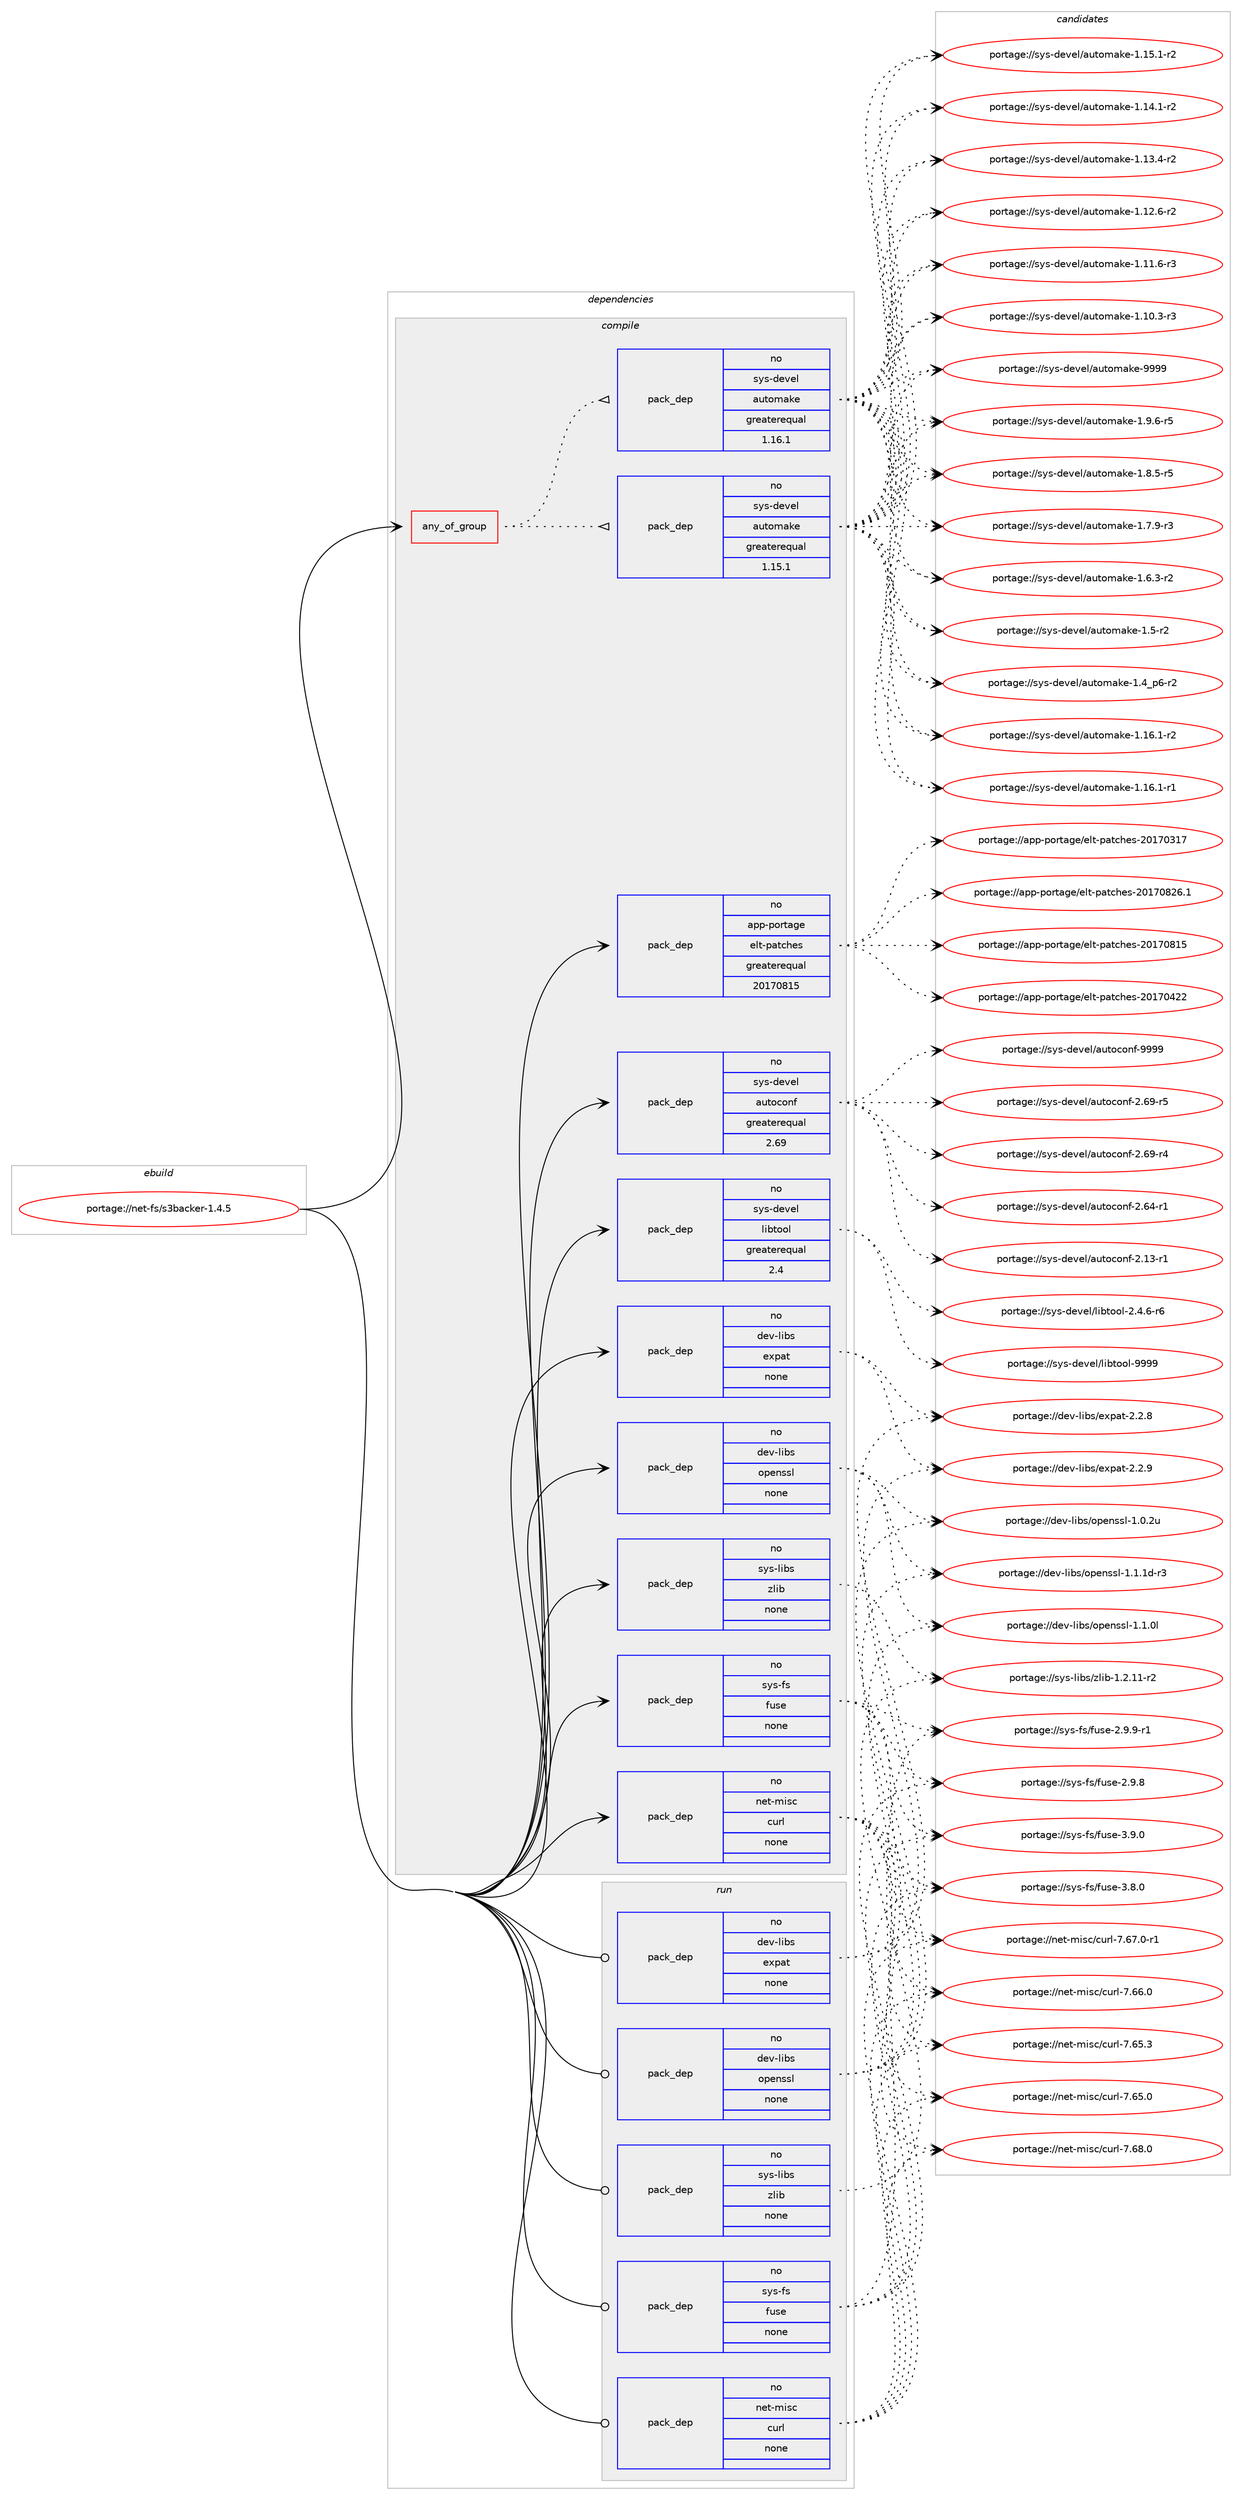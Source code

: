 digraph prolog {

# *************
# Graph options
# *************

newrank=true;
concentrate=true;
compound=true;
graph [rankdir=LR,fontname=Helvetica,fontsize=10,ranksep=1.5];#, ranksep=2.5, nodesep=0.2];
edge  [arrowhead=vee];
node  [fontname=Helvetica,fontsize=10];

# **********
# The ebuild
# **********

subgraph cluster_leftcol {
color=gray;
rank=same;
label=<<i>ebuild</i>>;
id [label="portage://net-fs/s3backer-1.4.5", color=red, width=4, href="../net-fs/s3backer-1.4.5.svg"];
}

# ****************
# The dependencies
# ****************

subgraph cluster_midcol {
color=gray;
label=<<i>dependencies</i>>;
subgraph cluster_compile {
fillcolor="#eeeeee";
style=filled;
label=<<i>compile</i>>;
subgraph any1535 {
dependency85887 [label=<<TABLE BORDER="0" CELLBORDER="1" CELLSPACING="0" CELLPADDING="4"><TR><TD CELLPADDING="10">any_of_group</TD></TR></TABLE>>, shape=none, color=red];subgraph pack65848 {
dependency85888 [label=<<TABLE BORDER="0" CELLBORDER="1" CELLSPACING="0" CELLPADDING="4" WIDTH="220"><TR><TD ROWSPAN="6" CELLPADDING="30">pack_dep</TD></TR><TR><TD WIDTH="110">no</TD></TR><TR><TD>sys-devel</TD></TR><TR><TD>automake</TD></TR><TR><TD>greaterequal</TD></TR><TR><TD>1.16.1</TD></TR></TABLE>>, shape=none, color=blue];
}
dependency85887:e -> dependency85888:w [weight=20,style="dotted",arrowhead="oinv"];
subgraph pack65849 {
dependency85889 [label=<<TABLE BORDER="0" CELLBORDER="1" CELLSPACING="0" CELLPADDING="4" WIDTH="220"><TR><TD ROWSPAN="6" CELLPADDING="30">pack_dep</TD></TR><TR><TD WIDTH="110">no</TD></TR><TR><TD>sys-devel</TD></TR><TR><TD>automake</TD></TR><TR><TD>greaterequal</TD></TR><TR><TD>1.15.1</TD></TR></TABLE>>, shape=none, color=blue];
}
dependency85887:e -> dependency85889:w [weight=20,style="dotted",arrowhead="oinv"];
}
id:e -> dependency85887:w [weight=20,style="solid",arrowhead="vee"];
subgraph pack65850 {
dependency85890 [label=<<TABLE BORDER="0" CELLBORDER="1" CELLSPACING="0" CELLPADDING="4" WIDTH="220"><TR><TD ROWSPAN="6" CELLPADDING="30">pack_dep</TD></TR><TR><TD WIDTH="110">no</TD></TR><TR><TD>app-portage</TD></TR><TR><TD>elt-patches</TD></TR><TR><TD>greaterequal</TD></TR><TR><TD>20170815</TD></TR></TABLE>>, shape=none, color=blue];
}
id:e -> dependency85890:w [weight=20,style="solid",arrowhead="vee"];
subgraph pack65851 {
dependency85891 [label=<<TABLE BORDER="0" CELLBORDER="1" CELLSPACING="0" CELLPADDING="4" WIDTH="220"><TR><TD ROWSPAN="6" CELLPADDING="30">pack_dep</TD></TR><TR><TD WIDTH="110">no</TD></TR><TR><TD>dev-libs</TD></TR><TR><TD>expat</TD></TR><TR><TD>none</TD></TR><TR><TD></TD></TR></TABLE>>, shape=none, color=blue];
}
id:e -> dependency85891:w [weight=20,style="solid",arrowhead="vee"];
subgraph pack65852 {
dependency85892 [label=<<TABLE BORDER="0" CELLBORDER="1" CELLSPACING="0" CELLPADDING="4" WIDTH="220"><TR><TD ROWSPAN="6" CELLPADDING="30">pack_dep</TD></TR><TR><TD WIDTH="110">no</TD></TR><TR><TD>dev-libs</TD></TR><TR><TD>openssl</TD></TR><TR><TD>none</TD></TR><TR><TD></TD></TR></TABLE>>, shape=none, color=blue];
}
id:e -> dependency85892:w [weight=20,style="solid",arrowhead="vee"];
subgraph pack65853 {
dependency85893 [label=<<TABLE BORDER="0" CELLBORDER="1" CELLSPACING="0" CELLPADDING="4" WIDTH="220"><TR><TD ROWSPAN="6" CELLPADDING="30">pack_dep</TD></TR><TR><TD WIDTH="110">no</TD></TR><TR><TD>net-misc</TD></TR><TR><TD>curl</TD></TR><TR><TD>none</TD></TR><TR><TD></TD></TR></TABLE>>, shape=none, color=blue];
}
id:e -> dependency85893:w [weight=20,style="solid",arrowhead="vee"];
subgraph pack65854 {
dependency85894 [label=<<TABLE BORDER="0" CELLBORDER="1" CELLSPACING="0" CELLPADDING="4" WIDTH="220"><TR><TD ROWSPAN="6" CELLPADDING="30">pack_dep</TD></TR><TR><TD WIDTH="110">no</TD></TR><TR><TD>sys-devel</TD></TR><TR><TD>autoconf</TD></TR><TR><TD>greaterequal</TD></TR><TR><TD>2.69</TD></TR></TABLE>>, shape=none, color=blue];
}
id:e -> dependency85894:w [weight=20,style="solid",arrowhead="vee"];
subgraph pack65855 {
dependency85895 [label=<<TABLE BORDER="0" CELLBORDER="1" CELLSPACING="0" CELLPADDING="4" WIDTH="220"><TR><TD ROWSPAN="6" CELLPADDING="30">pack_dep</TD></TR><TR><TD WIDTH="110">no</TD></TR><TR><TD>sys-devel</TD></TR><TR><TD>libtool</TD></TR><TR><TD>greaterequal</TD></TR><TR><TD>2.4</TD></TR></TABLE>>, shape=none, color=blue];
}
id:e -> dependency85895:w [weight=20,style="solid",arrowhead="vee"];
subgraph pack65856 {
dependency85896 [label=<<TABLE BORDER="0" CELLBORDER="1" CELLSPACING="0" CELLPADDING="4" WIDTH="220"><TR><TD ROWSPAN="6" CELLPADDING="30">pack_dep</TD></TR><TR><TD WIDTH="110">no</TD></TR><TR><TD>sys-fs</TD></TR><TR><TD>fuse</TD></TR><TR><TD>none</TD></TR><TR><TD></TD></TR></TABLE>>, shape=none, color=blue];
}
id:e -> dependency85896:w [weight=20,style="solid",arrowhead="vee"];
subgraph pack65857 {
dependency85897 [label=<<TABLE BORDER="0" CELLBORDER="1" CELLSPACING="0" CELLPADDING="4" WIDTH="220"><TR><TD ROWSPAN="6" CELLPADDING="30">pack_dep</TD></TR><TR><TD WIDTH="110">no</TD></TR><TR><TD>sys-libs</TD></TR><TR><TD>zlib</TD></TR><TR><TD>none</TD></TR><TR><TD></TD></TR></TABLE>>, shape=none, color=blue];
}
id:e -> dependency85897:w [weight=20,style="solid",arrowhead="vee"];
}
subgraph cluster_compileandrun {
fillcolor="#eeeeee";
style=filled;
label=<<i>compile and run</i>>;
}
subgraph cluster_run {
fillcolor="#eeeeee";
style=filled;
label=<<i>run</i>>;
subgraph pack65858 {
dependency85898 [label=<<TABLE BORDER="0" CELLBORDER="1" CELLSPACING="0" CELLPADDING="4" WIDTH="220"><TR><TD ROWSPAN="6" CELLPADDING="30">pack_dep</TD></TR><TR><TD WIDTH="110">no</TD></TR><TR><TD>dev-libs</TD></TR><TR><TD>expat</TD></TR><TR><TD>none</TD></TR><TR><TD></TD></TR></TABLE>>, shape=none, color=blue];
}
id:e -> dependency85898:w [weight=20,style="solid",arrowhead="odot"];
subgraph pack65859 {
dependency85899 [label=<<TABLE BORDER="0" CELLBORDER="1" CELLSPACING="0" CELLPADDING="4" WIDTH="220"><TR><TD ROWSPAN="6" CELLPADDING="30">pack_dep</TD></TR><TR><TD WIDTH="110">no</TD></TR><TR><TD>dev-libs</TD></TR><TR><TD>openssl</TD></TR><TR><TD>none</TD></TR><TR><TD></TD></TR></TABLE>>, shape=none, color=blue];
}
id:e -> dependency85899:w [weight=20,style="solid",arrowhead="odot"];
subgraph pack65860 {
dependency85900 [label=<<TABLE BORDER="0" CELLBORDER="1" CELLSPACING="0" CELLPADDING="4" WIDTH="220"><TR><TD ROWSPAN="6" CELLPADDING="30">pack_dep</TD></TR><TR><TD WIDTH="110">no</TD></TR><TR><TD>net-misc</TD></TR><TR><TD>curl</TD></TR><TR><TD>none</TD></TR><TR><TD></TD></TR></TABLE>>, shape=none, color=blue];
}
id:e -> dependency85900:w [weight=20,style="solid",arrowhead="odot"];
subgraph pack65861 {
dependency85901 [label=<<TABLE BORDER="0" CELLBORDER="1" CELLSPACING="0" CELLPADDING="4" WIDTH="220"><TR><TD ROWSPAN="6" CELLPADDING="30">pack_dep</TD></TR><TR><TD WIDTH="110">no</TD></TR><TR><TD>sys-fs</TD></TR><TR><TD>fuse</TD></TR><TR><TD>none</TD></TR><TR><TD></TD></TR></TABLE>>, shape=none, color=blue];
}
id:e -> dependency85901:w [weight=20,style="solid",arrowhead="odot"];
subgraph pack65862 {
dependency85902 [label=<<TABLE BORDER="0" CELLBORDER="1" CELLSPACING="0" CELLPADDING="4" WIDTH="220"><TR><TD ROWSPAN="6" CELLPADDING="30">pack_dep</TD></TR><TR><TD WIDTH="110">no</TD></TR><TR><TD>sys-libs</TD></TR><TR><TD>zlib</TD></TR><TR><TD>none</TD></TR><TR><TD></TD></TR></TABLE>>, shape=none, color=blue];
}
id:e -> dependency85902:w [weight=20,style="solid",arrowhead="odot"];
}
}

# **************
# The candidates
# **************

subgraph cluster_choices {
rank=same;
color=gray;
label=<<i>candidates</i>>;

subgraph choice65848 {
color=black;
nodesep=1;
choice115121115451001011181011084797117116111109971071014557575757 [label="portage://sys-devel/automake-9999", color=red, width=4,href="../sys-devel/automake-9999.svg"];
choice115121115451001011181011084797117116111109971071014549465746544511453 [label="portage://sys-devel/automake-1.9.6-r5", color=red, width=4,href="../sys-devel/automake-1.9.6-r5.svg"];
choice115121115451001011181011084797117116111109971071014549465646534511453 [label="portage://sys-devel/automake-1.8.5-r5", color=red, width=4,href="../sys-devel/automake-1.8.5-r5.svg"];
choice115121115451001011181011084797117116111109971071014549465546574511451 [label="portage://sys-devel/automake-1.7.9-r3", color=red, width=4,href="../sys-devel/automake-1.7.9-r3.svg"];
choice115121115451001011181011084797117116111109971071014549465446514511450 [label="portage://sys-devel/automake-1.6.3-r2", color=red, width=4,href="../sys-devel/automake-1.6.3-r2.svg"];
choice11512111545100101118101108479711711611110997107101454946534511450 [label="portage://sys-devel/automake-1.5-r2", color=red, width=4,href="../sys-devel/automake-1.5-r2.svg"];
choice115121115451001011181011084797117116111109971071014549465295112544511450 [label="portage://sys-devel/automake-1.4_p6-r2", color=red, width=4,href="../sys-devel/automake-1.4_p6-r2.svg"];
choice11512111545100101118101108479711711611110997107101454946495446494511450 [label="portage://sys-devel/automake-1.16.1-r2", color=red, width=4,href="../sys-devel/automake-1.16.1-r2.svg"];
choice11512111545100101118101108479711711611110997107101454946495446494511449 [label="portage://sys-devel/automake-1.16.1-r1", color=red, width=4,href="../sys-devel/automake-1.16.1-r1.svg"];
choice11512111545100101118101108479711711611110997107101454946495346494511450 [label="portage://sys-devel/automake-1.15.1-r2", color=red, width=4,href="../sys-devel/automake-1.15.1-r2.svg"];
choice11512111545100101118101108479711711611110997107101454946495246494511450 [label="portage://sys-devel/automake-1.14.1-r2", color=red, width=4,href="../sys-devel/automake-1.14.1-r2.svg"];
choice11512111545100101118101108479711711611110997107101454946495146524511450 [label="portage://sys-devel/automake-1.13.4-r2", color=red, width=4,href="../sys-devel/automake-1.13.4-r2.svg"];
choice11512111545100101118101108479711711611110997107101454946495046544511450 [label="portage://sys-devel/automake-1.12.6-r2", color=red, width=4,href="../sys-devel/automake-1.12.6-r2.svg"];
choice11512111545100101118101108479711711611110997107101454946494946544511451 [label="portage://sys-devel/automake-1.11.6-r3", color=red, width=4,href="../sys-devel/automake-1.11.6-r3.svg"];
choice11512111545100101118101108479711711611110997107101454946494846514511451 [label="portage://sys-devel/automake-1.10.3-r3", color=red, width=4,href="../sys-devel/automake-1.10.3-r3.svg"];
dependency85888:e -> choice115121115451001011181011084797117116111109971071014557575757:w [style=dotted,weight="100"];
dependency85888:e -> choice115121115451001011181011084797117116111109971071014549465746544511453:w [style=dotted,weight="100"];
dependency85888:e -> choice115121115451001011181011084797117116111109971071014549465646534511453:w [style=dotted,weight="100"];
dependency85888:e -> choice115121115451001011181011084797117116111109971071014549465546574511451:w [style=dotted,weight="100"];
dependency85888:e -> choice115121115451001011181011084797117116111109971071014549465446514511450:w [style=dotted,weight="100"];
dependency85888:e -> choice11512111545100101118101108479711711611110997107101454946534511450:w [style=dotted,weight="100"];
dependency85888:e -> choice115121115451001011181011084797117116111109971071014549465295112544511450:w [style=dotted,weight="100"];
dependency85888:e -> choice11512111545100101118101108479711711611110997107101454946495446494511450:w [style=dotted,weight="100"];
dependency85888:e -> choice11512111545100101118101108479711711611110997107101454946495446494511449:w [style=dotted,weight="100"];
dependency85888:e -> choice11512111545100101118101108479711711611110997107101454946495346494511450:w [style=dotted,weight="100"];
dependency85888:e -> choice11512111545100101118101108479711711611110997107101454946495246494511450:w [style=dotted,weight="100"];
dependency85888:e -> choice11512111545100101118101108479711711611110997107101454946495146524511450:w [style=dotted,weight="100"];
dependency85888:e -> choice11512111545100101118101108479711711611110997107101454946495046544511450:w [style=dotted,weight="100"];
dependency85888:e -> choice11512111545100101118101108479711711611110997107101454946494946544511451:w [style=dotted,weight="100"];
dependency85888:e -> choice11512111545100101118101108479711711611110997107101454946494846514511451:w [style=dotted,weight="100"];
}
subgraph choice65849 {
color=black;
nodesep=1;
choice115121115451001011181011084797117116111109971071014557575757 [label="portage://sys-devel/automake-9999", color=red, width=4,href="../sys-devel/automake-9999.svg"];
choice115121115451001011181011084797117116111109971071014549465746544511453 [label="portage://sys-devel/automake-1.9.6-r5", color=red, width=4,href="../sys-devel/automake-1.9.6-r5.svg"];
choice115121115451001011181011084797117116111109971071014549465646534511453 [label="portage://sys-devel/automake-1.8.5-r5", color=red, width=4,href="../sys-devel/automake-1.8.5-r5.svg"];
choice115121115451001011181011084797117116111109971071014549465546574511451 [label="portage://sys-devel/automake-1.7.9-r3", color=red, width=4,href="../sys-devel/automake-1.7.9-r3.svg"];
choice115121115451001011181011084797117116111109971071014549465446514511450 [label="portage://sys-devel/automake-1.6.3-r2", color=red, width=4,href="../sys-devel/automake-1.6.3-r2.svg"];
choice11512111545100101118101108479711711611110997107101454946534511450 [label="portage://sys-devel/automake-1.5-r2", color=red, width=4,href="../sys-devel/automake-1.5-r2.svg"];
choice115121115451001011181011084797117116111109971071014549465295112544511450 [label="portage://sys-devel/automake-1.4_p6-r2", color=red, width=4,href="../sys-devel/automake-1.4_p6-r2.svg"];
choice11512111545100101118101108479711711611110997107101454946495446494511450 [label="portage://sys-devel/automake-1.16.1-r2", color=red, width=4,href="../sys-devel/automake-1.16.1-r2.svg"];
choice11512111545100101118101108479711711611110997107101454946495446494511449 [label="portage://sys-devel/automake-1.16.1-r1", color=red, width=4,href="../sys-devel/automake-1.16.1-r1.svg"];
choice11512111545100101118101108479711711611110997107101454946495346494511450 [label="portage://sys-devel/automake-1.15.1-r2", color=red, width=4,href="../sys-devel/automake-1.15.1-r2.svg"];
choice11512111545100101118101108479711711611110997107101454946495246494511450 [label="portage://sys-devel/automake-1.14.1-r2", color=red, width=4,href="../sys-devel/automake-1.14.1-r2.svg"];
choice11512111545100101118101108479711711611110997107101454946495146524511450 [label="portage://sys-devel/automake-1.13.4-r2", color=red, width=4,href="../sys-devel/automake-1.13.4-r2.svg"];
choice11512111545100101118101108479711711611110997107101454946495046544511450 [label="portage://sys-devel/automake-1.12.6-r2", color=red, width=4,href="../sys-devel/automake-1.12.6-r2.svg"];
choice11512111545100101118101108479711711611110997107101454946494946544511451 [label="portage://sys-devel/automake-1.11.6-r3", color=red, width=4,href="../sys-devel/automake-1.11.6-r3.svg"];
choice11512111545100101118101108479711711611110997107101454946494846514511451 [label="portage://sys-devel/automake-1.10.3-r3", color=red, width=4,href="../sys-devel/automake-1.10.3-r3.svg"];
dependency85889:e -> choice115121115451001011181011084797117116111109971071014557575757:w [style=dotted,weight="100"];
dependency85889:e -> choice115121115451001011181011084797117116111109971071014549465746544511453:w [style=dotted,weight="100"];
dependency85889:e -> choice115121115451001011181011084797117116111109971071014549465646534511453:w [style=dotted,weight="100"];
dependency85889:e -> choice115121115451001011181011084797117116111109971071014549465546574511451:w [style=dotted,weight="100"];
dependency85889:e -> choice115121115451001011181011084797117116111109971071014549465446514511450:w [style=dotted,weight="100"];
dependency85889:e -> choice11512111545100101118101108479711711611110997107101454946534511450:w [style=dotted,weight="100"];
dependency85889:e -> choice115121115451001011181011084797117116111109971071014549465295112544511450:w [style=dotted,weight="100"];
dependency85889:e -> choice11512111545100101118101108479711711611110997107101454946495446494511450:w [style=dotted,weight="100"];
dependency85889:e -> choice11512111545100101118101108479711711611110997107101454946495446494511449:w [style=dotted,weight="100"];
dependency85889:e -> choice11512111545100101118101108479711711611110997107101454946495346494511450:w [style=dotted,weight="100"];
dependency85889:e -> choice11512111545100101118101108479711711611110997107101454946495246494511450:w [style=dotted,weight="100"];
dependency85889:e -> choice11512111545100101118101108479711711611110997107101454946495146524511450:w [style=dotted,weight="100"];
dependency85889:e -> choice11512111545100101118101108479711711611110997107101454946495046544511450:w [style=dotted,weight="100"];
dependency85889:e -> choice11512111545100101118101108479711711611110997107101454946494946544511451:w [style=dotted,weight="100"];
dependency85889:e -> choice11512111545100101118101108479711711611110997107101454946494846514511451:w [style=dotted,weight="100"];
}
subgraph choice65850 {
color=black;
nodesep=1;
choice971121124511211111411697103101471011081164511297116991041011154550484955485650544649 [label="portage://app-portage/elt-patches-20170826.1", color=red, width=4,href="../app-portage/elt-patches-20170826.1.svg"];
choice97112112451121111141169710310147101108116451129711699104101115455048495548564953 [label="portage://app-portage/elt-patches-20170815", color=red, width=4,href="../app-portage/elt-patches-20170815.svg"];
choice97112112451121111141169710310147101108116451129711699104101115455048495548525050 [label="portage://app-portage/elt-patches-20170422", color=red, width=4,href="../app-portage/elt-patches-20170422.svg"];
choice97112112451121111141169710310147101108116451129711699104101115455048495548514955 [label="portage://app-portage/elt-patches-20170317", color=red, width=4,href="../app-portage/elt-patches-20170317.svg"];
dependency85890:e -> choice971121124511211111411697103101471011081164511297116991041011154550484955485650544649:w [style=dotted,weight="100"];
dependency85890:e -> choice97112112451121111141169710310147101108116451129711699104101115455048495548564953:w [style=dotted,weight="100"];
dependency85890:e -> choice97112112451121111141169710310147101108116451129711699104101115455048495548525050:w [style=dotted,weight="100"];
dependency85890:e -> choice97112112451121111141169710310147101108116451129711699104101115455048495548514955:w [style=dotted,weight="100"];
}
subgraph choice65851 {
color=black;
nodesep=1;
choice10010111845108105981154710112011297116455046504657 [label="portage://dev-libs/expat-2.2.9", color=red, width=4,href="../dev-libs/expat-2.2.9.svg"];
choice10010111845108105981154710112011297116455046504656 [label="portage://dev-libs/expat-2.2.8", color=red, width=4,href="../dev-libs/expat-2.2.8.svg"];
dependency85891:e -> choice10010111845108105981154710112011297116455046504657:w [style=dotted,weight="100"];
dependency85891:e -> choice10010111845108105981154710112011297116455046504656:w [style=dotted,weight="100"];
}
subgraph choice65852 {
color=black;
nodesep=1;
choice1001011184510810598115471111121011101151151084549464946491004511451 [label="portage://dev-libs/openssl-1.1.1d-r3", color=red, width=4,href="../dev-libs/openssl-1.1.1d-r3.svg"];
choice100101118451081059811547111112101110115115108454946494648108 [label="portage://dev-libs/openssl-1.1.0l", color=red, width=4,href="../dev-libs/openssl-1.1.0l.svg"];
choice100101118451081059811547111112101110115115108454946484650117 [label="portage://dev-libs/openssl-1.0.2u", color=red, width=4,href="../dev-libs/openssl-1.0.2u.svg"];
dependency85892:e -> choice1001011184510810598115471111121011101151151084549464946491004511451:w [style=dotted,weight="100"];
dependency85892:e -> choice100101118451081059811547111112101110115115108454946494648108:w [style=dotted,weight="100"];
dependency85892:e -> choice100101118451081059811547111112101110115115108454946484650117:w [style=dotted,weight="100"];
}
subgraph choice65853 {
color=black;
nodesep=1;
choice1101011164510910511599479911711410845554654564648 [label="portage://net-misc/curl-7.68.0", color=red, width=4,href="../net-misc/curl-7.68.0.svg"];
choice11010111645109105115994799117114108455546545546484511449 [label="portage://net-misc/curl-7.67.0-r1", color=red, width=4,href="../net-misc/curl-7.67.0-r1.svg"];
choice1101011164510910511599479911711410845554654544648 [label="portage://net-misc/curl-7.66.0", color=red, width=4,href="../net-misc/curl-7.66.0.svg"];
choice1101011164510910511599479911711410845554654534651 [label="portage://net-misc/curl-7.65.3", color=red, width=4,href="../net-misc/curl-7.65.3.svg"];
choice1101011164510910511599479911711410845554654534648 [label="portage://net-misc/curl-7.65.0", color=red, width=4,href="../net-misc/curl-7.65.0.svg"];
dependency85893:e -> choice1101011164510910511599479911711410845554654564648:w [style=dotted,weight="100"];
dependency85893:e -> choice11010111645109105115994799117114108455546545546484511449:w [style=dotted,weight="100"];
dependency85893:e -> choice1101011164510910511599479911711410845554654544648:w [style=dotted,weight="100"];
dependency85893:e -> choice1101011164510910511599479911711410845554654534651:w [style=dotted,weight="100"];
dependency85893:e -> choice1101011164510910511599479911711410845554654534648:w [style=dotted,weight="100"];
}
subgraph choice65854 {
color=black;
nodesep=1;
choice115121115451001011181011084797117116111991111101024557575757 [label="portage://sys-devel/autoconf-9999", color=red, width=4,href="../sys-devel/autoconf-9999.svg"];
choice1151211154510010111810110847971171161119911111010245504654574511453 [label="portage://sys-devel/autoconf-2.69-r5", color=red, width=4,href="../sys-devel/autoconf-2.69-r5.svg"];
choice1151211154510010111810110847971171161119911111010245504654574511452 [label="portage://sys-devel/autoconf-2.69-r4", color=red, width=4,href="../sys-devel/autoconf-2.69-r4.svg"];
choice1151211154510010111810110847971171161119911111010245504654524511449 [label="portage://sys-devel/autoconf-2.64-r1", color=red, width=4,href="../sys-devel/autoconf-2.64-r1.svg"];
choice1151211154510010111810110847971171161119911111010245504649514511449 [label="portage://sys-devel/autoconf-2.13-r1", color=red, width=4,href="../sys-devel/autoconf-2.13-r1.svg"];
dependency85894:e -> choice115121115451001011181011084797117116111991111101024557575757:w [style=dotted,weight="100"];
dependency85894:e -> choice1151211154510010111810110847971171161119911111010245504654574511453:w [style=dotted,weight="100"];
dependency85894:e -> choice1151211154510010111810110847971171161119911111010245504654574511452:w [style=dotted,weight="100"];
dependency85894:e -> choice1151211154510010111810110847971171161119911111010245504654524511449:w [style=dotted,weight="100"];
dependency85894:e -> choice1151211154510010111810110847971171161119911111010245504649514511449:w [style=dotted,weight="100"];
}
subgraph choice65855 {
color=black;
nodesep=1;
choice1151211154510010111810110847108105981161111111084557575757 [label="portage://sys-devel/libtool-9999", color=red, width=4,href="../sys-devel/libtool-9999.svg"];
choice1151211154510010111810110847108105981161111111084550465246544511454 [label="portage://sys-devel/libtool-2.4.6-r6", color=red, width=4,href="../sys-devel/libtool-2.4.6-r6.svg"];
dependency85895:e -> choice1151211154510010111810110847108105981161111111084557575757:w [style=dotted,weight="100"];
dependency85895:e -> choice1151211154510010111810110847108105981161111111084550465246544511454:w [style=dotted,weight="100"];
}
subgraph choice65856 {
color=black;
nodesep=1;
choice1151211154510211547102117115101455146574648 [label="portage://sys-fs/fuse-3.9.0", color=red, width=4,href="../sys-fs/fuse-3.9.0.svg"];
choice1151211154510211547102117115101455146564648 [label="portage://sys-fs/fuse-3.8.0", color=red, width=4,href="../sys-fs/fuse-3.8.0.svg"];
choice11512111545102115471021171151014550465746574511449 [label="portage://sys-fs/fuse-2.9.9-r1", color=red, width=4,href="../sys-fs/fuse-2.9.9-r1.svg"];
choice1151211154510211547102117115101455046574656 [label="portage://sys-fs/fuse-2.9.8", color=red, width=4,href="../sys-fs/fuse-2.9.8.svg"];
dependency85896:e -> choice1151211154510211547102117115101455146574648:w [style=dotted,weight="100"];
dependency85896:e -> choice1151211154510211547102117115101455146564648:w [style=dotted,weight="100"];
dependency85896:e -> choice11512111545102115471021171151014550465746574511449:w [style=dotted,weight="100"];
dependency85896:e -> choice1151211154510211547102117115101455046574656:w [style=dotted,weight="100"];
}
subgraph choice65857 {
color=black;
nodesep=1;
choice11512111545108105981154712210810598454946504649494511450 [label="portage://sys-libs/zlib-1.2.11-r2", color=red, width=4,href="../sys-libs/zlib-1.2.11-r2.svg"];
dependency85897:e -> choice11512111545108105981154712210810598454946504649494511450:w [style=dotted,weight="100"];
}
subgraph choice65858 {
color=black;
nodesep=1;
choice10010111845108105981154710112011297116455046504657 [label="portage://dev-libs/expat-2.2.9", color=red, width=4,href="../dev-libs/expat-2.2.9.svg"];
choice10010111845108105981154710112011297116455046504656 [label="portage://dev-libs/expat-2.2.8", color=red, width=4,href="../dev-libs/expat-2.2.8.svg"];
dependency85898:e -> choice10010111845108105981154710112011297116455046504657:w [style=dotted,weight="100"];
dependency85898:e -> choice10010111845108105981154710112011297116455046504656:w [style=dotted,weight="100"];
}
subgraph choice65859 {
color=black;
nodesep=1;
choice1001011184510810598115471111121011101151151084549464946491004511451 [label="portage://dev-libs/openssl-1.1.1d-r3", color=red, width=4,href="../dev-libs/openssl-1.1.1d-r3.svg"];
choice100101118451081059811547111112101110115115108454946494648108 [label="portage://dev-libs/openssl-1.1.0l", color=red, width=4,href="../dev-libs/openssl-1.1.0l.svg"];
choice100101118451081059811547111112101110115115108454946484650117 [label="portage://dev-libs/openssl-1.0.2u", color=red, width=4,href="../dev-libs/openssl-1.0.2u.svg"];
dependency85899:e -> choice1001011184510810598115471111121011101151151084549464946491004511451:w [style=dotted,weight="100"];
dependency85899:e -> choice100101118451081059811547111112101110115115108454946494648108:w [style=dotted,weight="100"];
dependency85899:e -> choice100101118451081059811547111112101110115115108454946484650117:w [style=dotted,weight="100"];
}
subgraph choice65860 {
color=black;
nodesep=1;
choice1101011164510910511599479911711410845554654564648 [label="portage://net-misc/curl-7.68.0", color=red, width=4,href="../net-misc/curl-7.68.0.svg"];
choice11010111645109105115994799117114108455546545546484511449 [label="portage://net-misc/curl-7.67.0-r1", color=red, width=4,href="../net-misc/curl-7.67.0-r1.svg"];
choice1101011164510910511599479911711410845554654544648 [label="portage://net-misc/curl-7.66.0", color=red, width=4,href="../net-misc/curl-7.66.0.svg"];
choice1101011164510910511599479911711410845554654534651 [label="portage://net-misc/curl-7.65.3", color=red, width=4,href="../net-misc/curl-7.65.3.svg"];
choice1101011164510910511599479911711410845554654534648 [label="portage://net-misc/curl-7.65.0", color=red, width=4,href="../net-misc/curl-7.65.0.svg"];
dependency85900:e -> choice1101011164510910511599479911711410845554654564648:w [style=dotted,weight="100"];
dependency85900:e -> choice11010111645109105115994799117114108455546545546484511449:w [style=dotted,weight="100"];
dependency85900:e -> choice1101011164510910511599479911711410845554654544648:w [style=dotted,weight="100"];
dependency85900:e -> choice1101011164510910511599479911711410845554654534651:w [style=dotted,weight="100"];
dependency85900:e -> choice1101011164510910511599479911711410845554654534648:w [style=dotted,weight="100"];
}
subgraph choice65861 {
color=black;
nodesep=1;
choice1151211154510211547102117115101455146574648 [label="portage://sys-fs/fuse-3.9.0", color=red, width=4,href="../sys-fs/fuse-3.9.0.svg"];
choice1151211154510211547102117115101455146564648 [label="portage://sys-fs/fuse-3.8.0", color=red, width=4,href="../sys-fs/fuse-3.8.0.svg"];
choice11512111545102115471021171151014550465746574511449 [label="portage://sys-fs/fuse-2.9.9-r1", color=red, width=4,href="../sys-fs/fuse-2.9.9-r1.svg"];
choice1151211154510211547102117115101455046574656 [label="portage://sys-fs/fuse-2.9.8", color=red, width=4,href="../sys-fs/fuse-2.9.8.svg"];
dependency85901:e -> choice1151211154510211547102117115101455146574648:w [style=dotted,weight="100"];
dependency85901:e -> choice1151211154510211547102117115101455146564648:w [style=dotted,weight="100"];
dependency85901:e -> choice11512111545102115471021171151014550465746574511449:w [style=dotted,weight="100"];
dependency85901:e -> choice1151211154510211547102117115101455046574656:w [style=dotted,weight="100"];
}
subgraph choice65862 {
color=black;
nodesep=1;
choice11512111545108105981154712210810598454946504649494511450 [label="portage://sys-libs/zlib-1.2.11-r2", color=red, width=4,href="../sys-libs/zlib-1.2.11-r2.svg"];
dependency85902:e -> choice11512111545108105981154712210810598454946504649494511450:w [style=dotted,weight="100"];
}
}

}
